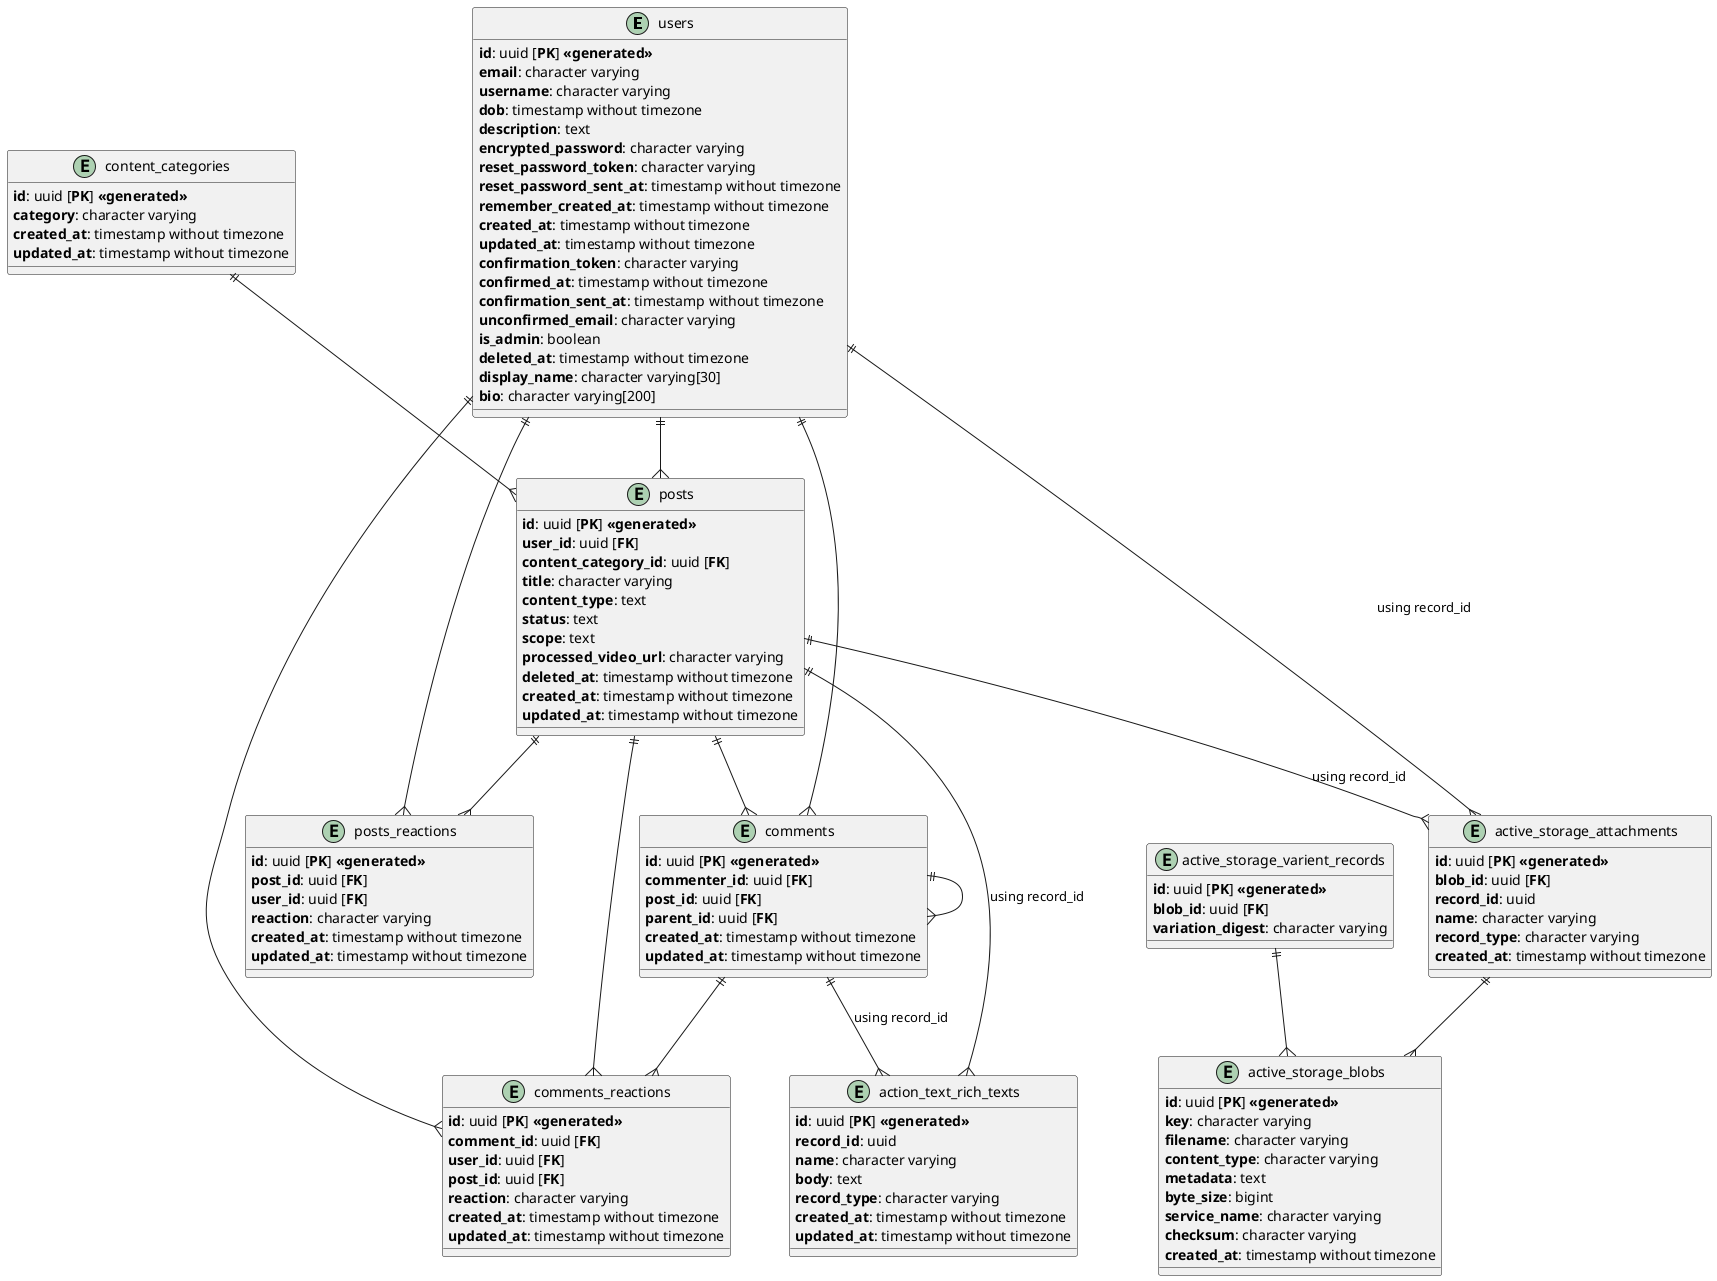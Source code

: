 @startuml entity

entity users{
  **id**: uuid [**PK**] **<<generated>>**
  **email**: character varying
  **username**: character varying
  **dob**: timestamp without timezone
  **description**: text
  **encrypted_password**: character varying
  **reset_password_token**: character varying
  **reset_password_sent_at**: timestamp without timezone
  **remember_created_at**: timestamp without timezone
  **created_at**: timestamp without timezone
  **updated_at**: timestamp without timezone
  **confirmation_token**: character varying
  **confirmed_at**: timestamp without timezone
  **confirmation_sent_at**: timestamp without timezone
  **unconfirmed_email**: character varying
  **is_admin**: boolean
  **deleted_at**: timestamp without timezone
  **display_name**: character varying[30]
  **bio**: character varying[200]
}

entity content_categories{
  **id**: uuid [**PK**] **<<generated>>**
  **category**: character varying
  **created_at**: timestamp without timezone
  **updated_at**: timestamp without timezone
}

entity posts{
  **id**: uuid [**PK**] **<<generated>>**
  **user_id**: uuid [**FK**]
  **content_category_id**: uuid [**FK**]
  **title**: character varying
  **content_type**: text
  **status**: text
  **scope**: text
  **processed_video_url**: character varying
  **deleted_at**: timestamp without timezone
  **created_at**: timestamp without timezone
  **updated_at**: timestamp without timezone
}

entity posts_reactions{
  **id**: uuid [**PK**] **<<generated>>**
  **post_id**: uuid [**FK**]
  **user_id**: uuid [**FK**]
  **reaction**: character varying
  **created_at**: timestamp without timezone
  **updated_at**: timestamp without timezone
}

entity comments{
  **id**: uuid [**PK**] **<<generated>>**
  **commenter_id**: uuid [**FK**]
  **post_id**: uuid [**FK**]
  **parent_id**: uuid [**FK**]
  **created_at**: timestamp without timezone
  **updated_at**: timestamp without timezone
}

entity comments_reactions{
  **id**: uuid [**PK**] **<<generated>>**
  **comment_id**: uuid [**FK**]
  **user_id**: uuid [**FK**]
  **post_id**: uuid [**FK**]
  **reaction**: character varying
  **created_at**: timestamp without timezone
  **updated_at**: timestamp without timezone
}

entity action_text_rich_texts{
  **id**: uuid [**PK**] **<<generated>>**
  **record_id**: uuid
  **name**: character varying
  **body**: text
  **record_type**: character varying
  **created_at**: timestamp without timezone
  **updated_at**: timestamp without timezone
}

entity active_storage_attachments{
  **id**: uuid [**PK**] **<<generated>>**
  **blob_id**: uuid [**FK**]
  **record_id**: uuid
  **name**: character varying
  **record_type**: character varying
  **created_at**: timestamp without timezone
}

entity active_storage_blobs{
  **id**: uuid [**PK**] **<<generated>>**
  **key**: character varying
  **filename**: character varying
  **content_type**: character varying
  **metadata**: text
  **byte_size**: bigint
  **service_name**: character varying
  **checksum**: character varying
  **created_at**: timestamp without timezone
}

entity active_storage_varient_records{
  **id**: uuid [**PK**] **<<generated>>**
  **blob_id**: uuid [**FK**]
  **variation_digest**: character varying
}

posts ||--{ action_text_rich_texts : "using record_id"
comments ||--{ action_text_rich_texts : "using record_id"

users ||--{ active_storage_attachments : "using record_id"
posts ||--{ active_storage_attachments : "using record_id"


active_storage_varient_records ||--{ active_storage_blobs
active_storage_attachments ||--{ active_storage_blobs


users ||--{ posts
content_categories ||--{ posts

posts ||--{ posts_reactions
users ||--{ posts_reactions

posts ||--{ comments
comments ||--{ comments
users ||--{ comments

comments ||--{ comments_reactions
users ||--{ comments_reactions
posts ||--{ comments_reactions
}



@enduml